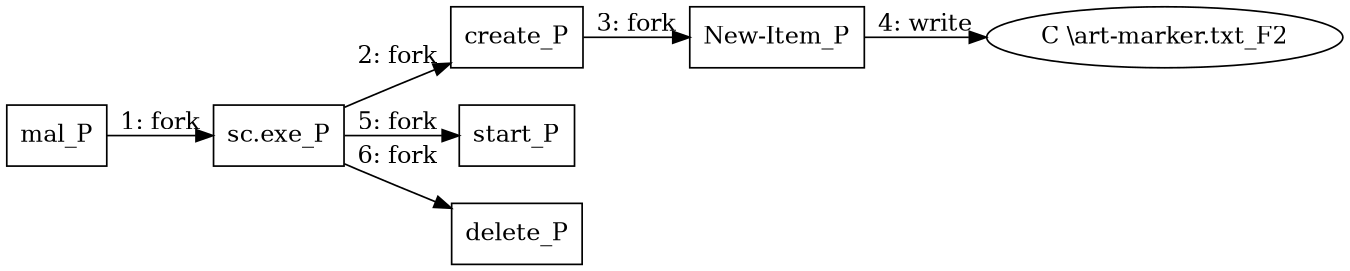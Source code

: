 digraph "T1569.002" {
rankdir="LR"
size="9"
fixedsize="false"
splines="true"
nodesep=0.3
ranksep=0
fontsize=10
overlap="scalexy"
engine= "neato"
	"mal_P" [node_type=Process shape=box]
	"sc.exe_P" [node_type=Process shape=box]
	"New-Item_P" [node_type=Process shape=box]
	"create_P" [node_type=Process shape=box]
	"start_P" [node_type=Process shape=box]
	"delete_P" [node_type=Process shape=box]
	"C \\art-marker.txt_F2" [node_type=File shape=ellipse]
	"mal_P" -> "sc.exe_P" [label="1: fork"]
	"sc.exe_P" -> "create_P" [label="2: fork"]
	"create_P" -> "New-Item_P" [label="3: fork"]
	"New-Item_P" -> "C \\art-marker.txt_F2" [label="4: write"]
	"sc.exe_P" -> "start_P" [label="5: fork"]
	"sc.exe_P" -> "delete_P" [label="6: fork"]
}
